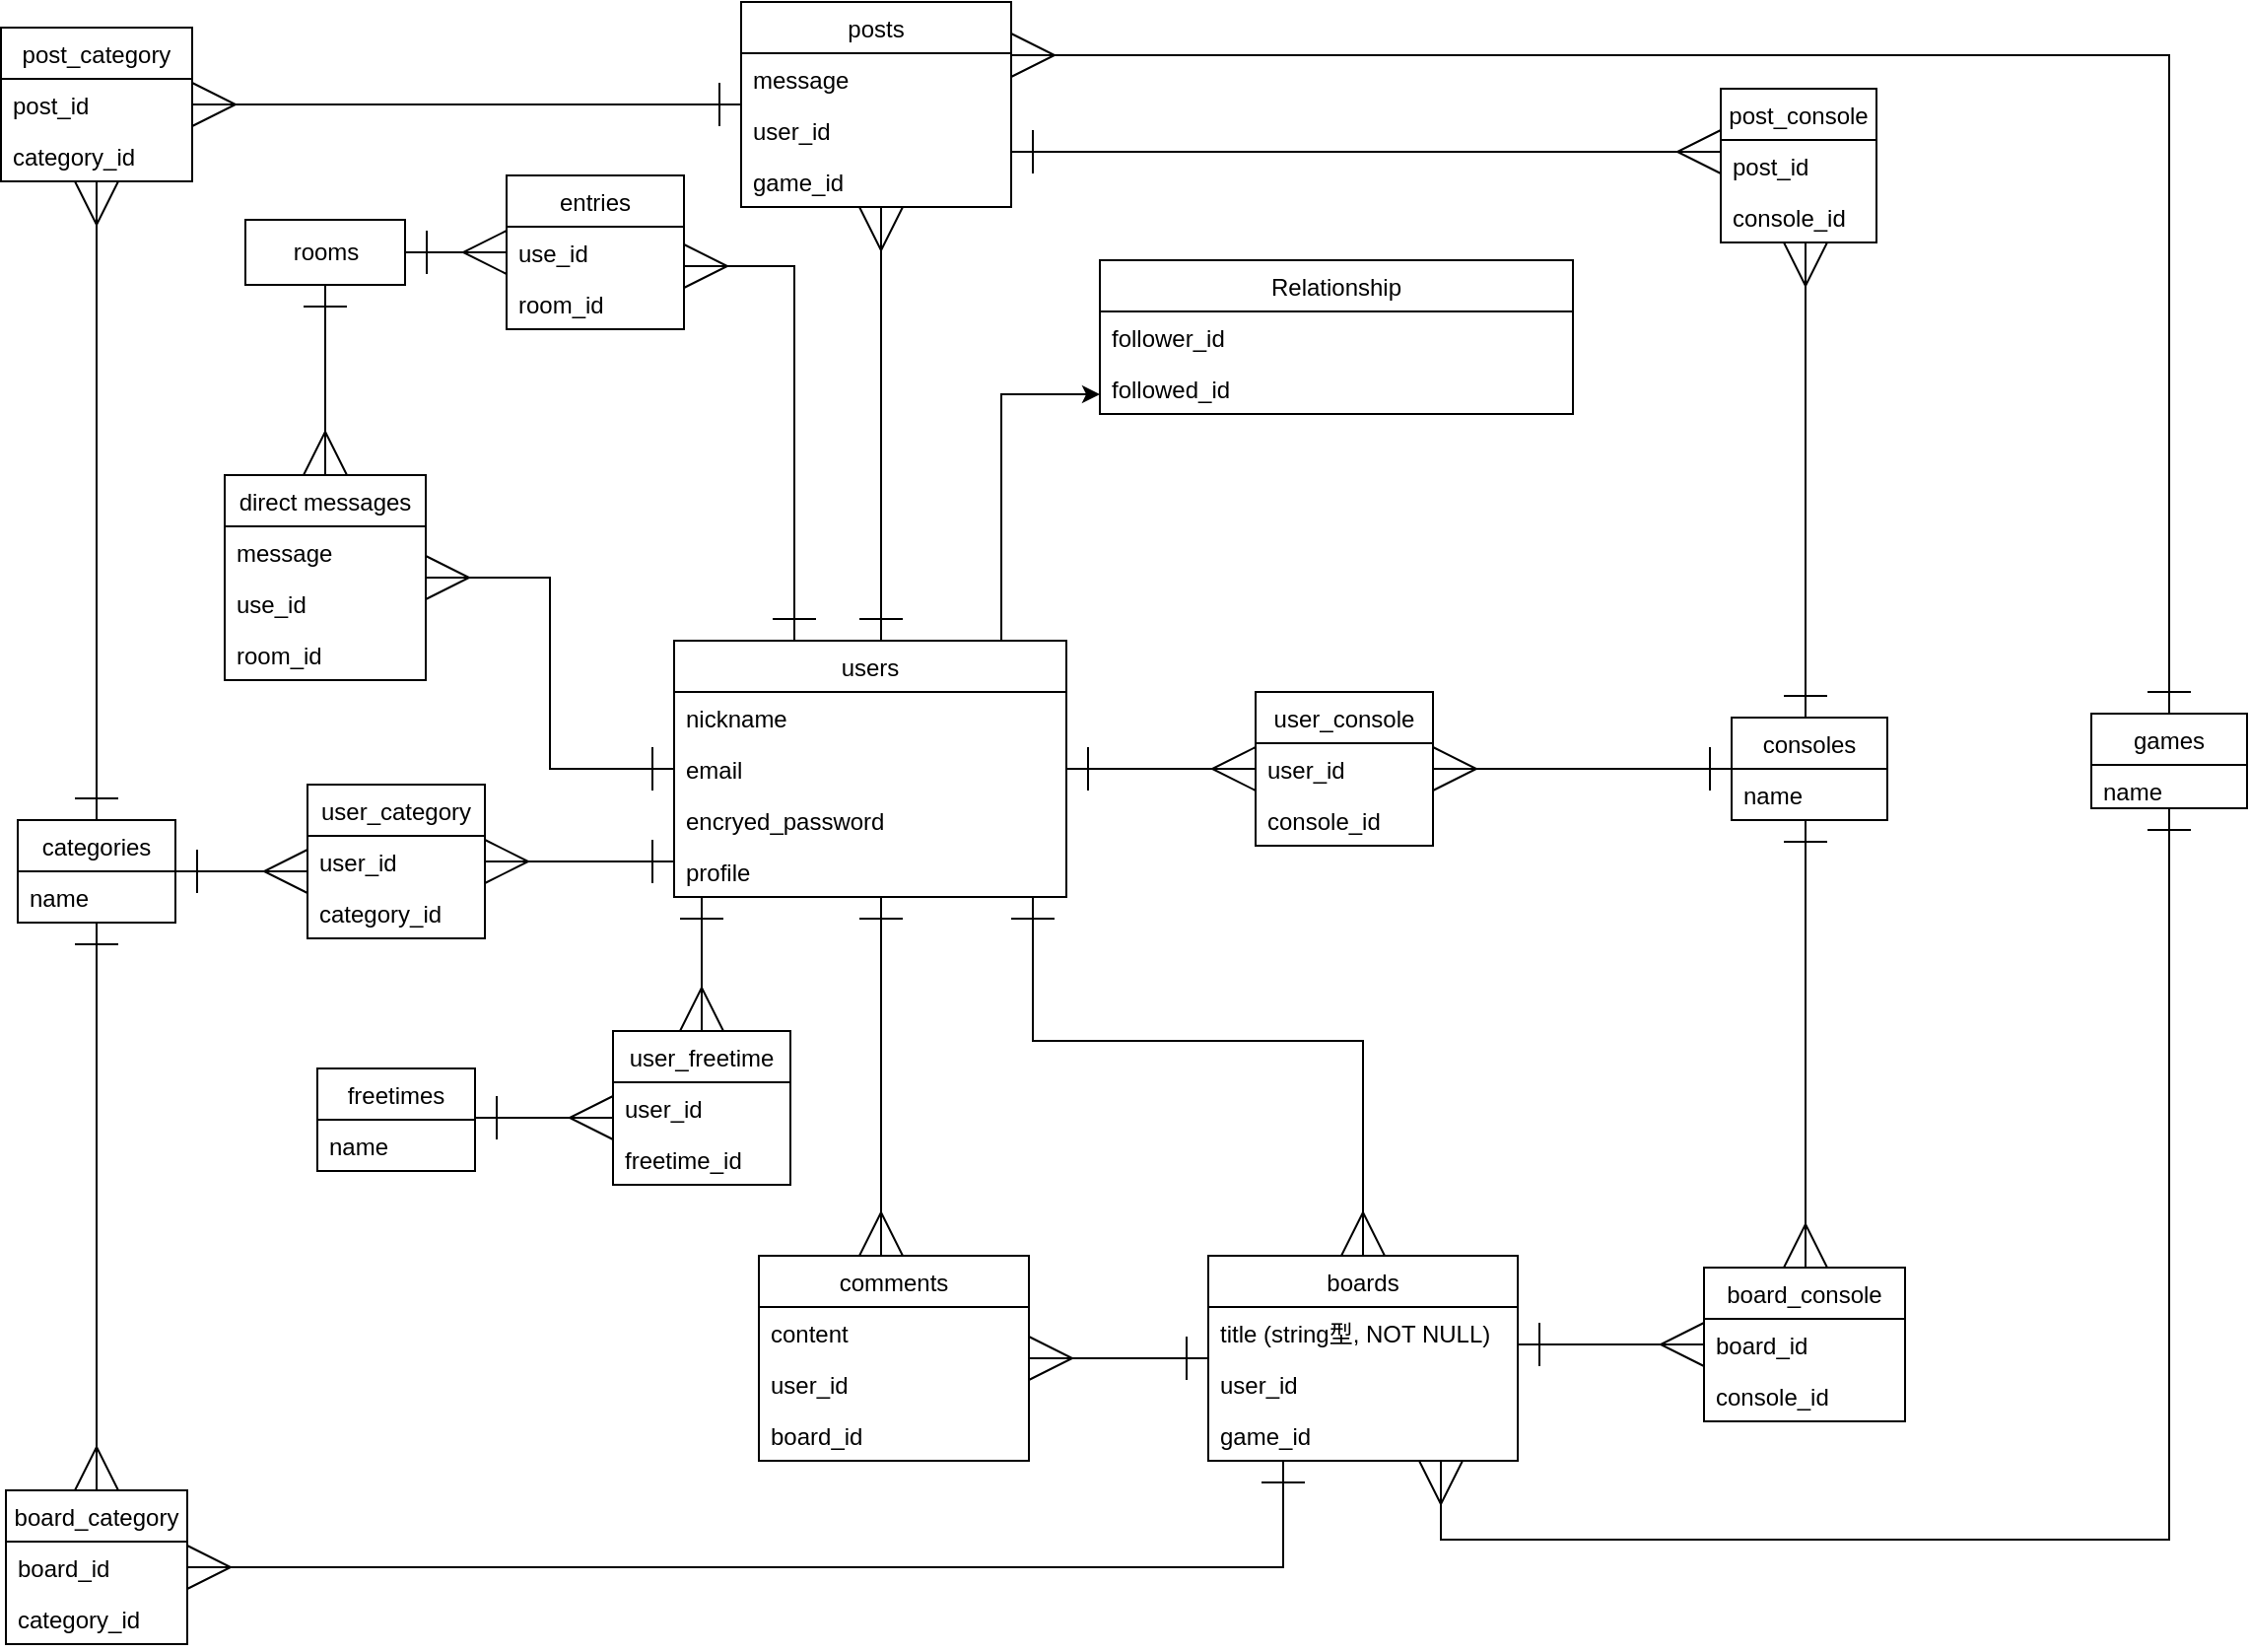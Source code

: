 <mxfile version="13.10.0" type="embed">
    <diagram id="thug11Nl31hr-oBTfxYa" name="ページ1">
        <mxGraphModel dx="845" dy="969" grid="0" gridSize="10" guides="1" tooltips="1" connect="0" arrows="1" fold="1" page="0" pageScale="1" pageWidth="827" pageHeight="1169" background="none" math="0" shadow="0">
            <root>
                <mxCell id="0"/>
                <mxCell id="1" parent="0"/>
                <mxCell id="30" style="edgeStyle=elbowEdgeStyle;rounded=0;orthogonalLoop=1;jettySize=auto;elbow=vertical;html=1;endArrow=ERmany;endFill=0;startArrow=ERone;startFill=0;endSize=20;startSize=20;" parent="1" source="2" target="11" edge="1">
                    <mxGeometry relative="1" as="geometry">
                        <mxPoint x="180" y="105" as="sourcePoint"/>
                        <Array as="points">
                            <mxPoint x="200" y="36"/>
                            <mxPoint x="490" y="-100"/>
                            <mxPoint x="130" y="500"/>
                            <mxPoint x="250" y="400"/>
                            <mxPoint x="230" y="420"/>
                            <mxPoint x="450" y="492"/>
                        </Array>
                    </mxGeometry>
                </mxCell>
                <mxCell id="31" style="edgeStyle=elbowEdgeStyle;rounded=0;orthogonalLoop=1;jettySize=auto;elbow=vertical;html=1;endArrow=ERmany;endFill=0;startSize=20;endSize=20;startArrow=ERone;startFill=0;" parent="1" source="2" target="15" edge="1">
                    <mxGeometry relative="1" as="geometry">
                        <mxPoint x="149" y="250" as="sourcePoint"/>
                        <Array as="points">
                            <mxPoint x="277" y="303"/>
                            <mxPoint x="446" y="322"/>
                            <mxPoint x="261" y="329"/>
                            <mxPoint x="370" y="405"/>
                            <mxPoint x="446" y="375"/>
                            <mxPoint x="476" y="217"/>
                            <mxPoint x="280" y="400"/>
                            <mxPoint x="240" y="520"/>
                            <mxPoint x="260" y="520"/>
                            <mxPoint x="180" y="559"/>
                            <mxPoint x="180" y="598"/>
                            <mxPoint x="170" y="560"/>
                            <mxPoint x="140" y="572"/>
                            <mxPoint x="400" y="572"/>
                            <mxPoint x="160" y="560"/>
                            <mxPoint x="140" y="580"/>
                        </Array>
                    </mxGeometry>
                </mxCell>
                <mxCell id="48" style="edgeStyle=orthogonalEdgeStyle;rounded=0;orthogonalLoop=1;jettySize=auto;html=1;endArrow=ERmany;endFill=0;startArrow=ERone;startFill=0;endSize=20;startSize=20;" parent="1" source="2" target="45" edge="1">
                    <mxGeometry relative="1" as="geometry">
                        <Array as="points">
                            <mxPoint x="374" y="165"/>
                            <mxPoint x="374" y="165"/>
                        </Array>
                    </mxGeometry>
                </mxCell>
                <mxCell id="49" style="edgeStyle=orthogonalEdgeStyle;rounded=0;orthogonalLoop=1;jettySize=auto;html=1;endArrow=ERone;endFill=0;startArrow=ERmany;startFill=0;endSize=20;startSize=20;" parent="1" source="45" target="32" edge="1">
                    <mxGeometry relative="1" as="geometry"/>
                </mxCell>
                <mxCell id="56" style="edgeStyle=orthogonalEdgeStyle;rounded=0;orthogonalLoop=1;jettySize=auto;html=1;endArrow=ERmany;endFill=0;startArrow=ERone;startFill=0;endSize=20;startSize=20;" parent="1" source="2" target="53" edge="1">
                    <mxGeometry relative="1" as="geometry">
                        <mxPoint x="330" y="167" as="sourcePoint"/>
                        <Array as="points">
                            <mxPoint x="56" y="212"/>
                            <mxPoint x="56" y="212"/>
                        </Array>
                    </mxGeometry>
                </mxCell>
                <mxCell id="57" style="edgeStyle=orthogonalEdgeStyle;rounded=0;orthogonalLoop=1;jettySize=auto;html=1;endArrow=ERone;endFill=0;startArrow=ERmany;startFill=0;endSize=20;startSize=20;" parent="1" source="53" target="39" edge="1">
                    <mxGeometry relative="1" as="geometry">
                        <Array as="points">
                            <mxPoint x="-93" y="217"/>
                            <mxPoint x="-93" y="217"/>
                        </Array>
                    </mxGeometry>
                </mxCell>
                <mxCell id="58" style="edgeStyle=orthogonalEdgeStyle;rounded=0;orthogonalLoop=1;jettySize=auto;html=1;endArrow=ERmany;endFill=0;startArrow=ERone;startFill=0;endSize=20;startSize=20;" parent="1" source="2" target="50" edge="1">
                    <mxGeometry relative="1" as="geometry">
                        <mxPoint x="330" y="219" as="sourcePoint"/>
                        <Array as="points">
                            <mxPoint x="109" y="289"/>
                            <mxPoint x="109" y="289"/>
                        </Array>
                    </mxGeometry>
                </mxCell>
                <mxCell id="59" style="edgeStyle=orthogonalEdgeStyle;rounded=0;orthogonalLoop=1;jettySize=auto;html=1;endArrow=ERone;endFill=0;startArrow=ERmany;startFill=0;endSize=20;startSize=20;" parent="1" source="50" target="42" edge="1">
                    <mxGeometry relative="1" as="geometry">
                        <Array as="points">
                            <mxPoint x="7" y="342"/>
                            <mxPoint x="7" y="342"/>
                        </Array>
                    </mxGeometry>
                </mxCell>
                <mxCell id="83" style="edgeStyle=orthogonalEdgeStyle;rounded=0;orthogonalLoop=1;jettySize=auto;html=1;startArrow=ERone;startFill=0;startSize=20;endArrow=ERmany;endFill=0;endSize=20;" parent="1" source="2" target="64" edge="1">
                    <mxGeometry relative="1" as="geometry">
                        <Array as="points">
                            <mxPoint x="200" y="335"/>
                            <mxPoint x="200" y="335"/>
                        </Array>
                    </mxGeometry>
                </mxCell>
                <mxCell id="114" value="" style="edgeStyle=orthogonalEdgeStyle;rounded=0;orthogonalLoop=1;jettySize=auto;html=1;endArrow=ERmany;endFill=0;startArrow=ERone;startFill=0;endSize=20;startSize=20;" parent="1" source="2" target="109" edge="1">
                    <mxGeometry relative="1" as="geometry">
                        <Array as="points">
                            <mxPoint x="156" y="-90"/>
                        </Array>
                    </mxGeometry>
                </mxCell>
                <mxCell id="132" value="" style="edgeStyle=orthogonalEdgeStyle;rounded=0;orthogonalLoop=1;jettySize=auto;html=1;" parent="1" source="2" target="127" edge="1">
                    <mxGeometry relative="1" as="geometry">
                        <Array as="points">
                            <mxPoint x="261" y="-25"/>
                        </Array>
                    </mxGeometry>
                </mxCell>
                <mxCell id="2" value="users" style="swimlane;fontStyle=0;childLayout=stackLayout;horizontal=1;startSize=26;fillColor=none;horizontalStack=0;resizeParent=1;resizeParentMax=0;resizeLast=0;collapsible=1;marginBottom=0;" parent="1" vertex="1">
                    <mxGeometry x="95" y="100" width="199" height="130" as="geometry"/>
                </mxCell>
                <mxCell id="3" value="nickname " style="text;strokeColor=none;fillColor=none;align=left;verticalAlign=top;spacingLeft=4;spacingRight=4;overflow=hidden;rotatable=0;points=[[0,0.5],[1,0.5]];portConstraint=eastwest;" parent="2" vertex="1">
                    <mxGeometry y="26" width="199" height="26" as="geometry"/>
                </mxCell>
                <mxCell id="4" value="email " style="text;strokeColor=none;fillColor=none;align=left;verticalAlign=top;spacingLeft=4;spacingRight=4;overflow=hidden;rotatable=0;points=[[0,0.5],[1,0.5]];portConstraint=eastwest;" parent="2" vertex="1">
                    <mxGeometry y="52" width="199" height="26" as="geometry"/>
                </mxCell>
                <mxCell id="5" value="encryed_password " style="text;strokeColor=none;fillColor=none;align=left;verticalAlign=top;spacingLeft=4;spacingRight=4;overflow=hidden;rotatable=0;points=[[0,0.5],[1,0.5]];portConstraint=eastwest;" parent="2" vertex="1">
                    <mxGeometry y="78" width="199" height="26" as="geometry"/>
                </mxCell>
                <mxCell id="8" value="profile " style="text;strokeColor=none;fillColor=none;align=left;verticalAlign=top;spacingLeft=4;spacingRight=4;overflow=hidden;rotatable=0;points=[[0,0.5],[1,0.5]];portConstraint=eastwest;" parent="2" vertex="1">
                    <mxGeometry y="104" width="199" height="26" as="geometry"/>
                </mxCell>
                <mxCell id="70" value="" style="edgeStyle=orthogonalEdgeStyle;rounded=0;orthogonalLoop=1;jettySize=auto;html=1;endArrow=ERmany;endFill=0;startArrow=ERone;startFill=0;endSize=20;startSize=20;" parent="1" source="15" target="64" edge="1">
                    <mxGeometry relative="1" as="geometry">
                        <Array as="points">
                            <mxPoint x="318" y="464"/>
                            <mxPoint x="318" y="464"/>
                        </Array>
                    </mxGeometry>
                </mxCell>
                <mxCell id="74" value="" style="edgeStyle=orthogonalEdgeStyle;rounded=0;orthogonalLoop=1;jettySize=auto;html=1;startArrow=ERone;startFill=0;startSize=20;endArrow=ERmany;endFill=0;endSize=20;" parent="1" source="32" target="71" edge="1">
                    <mxGeometry relative="1" as="geometry">
                        <mxPoint x="630" y="160" as="sourcePoint"/>
                        <Array as="points">
                            <mxPoint x="669" y="346"/>
                            <mxPoint x="669" y="346"/>
                        </Array>
                    </mxGeometry>
                </mxCell>
                <mxCell id="78" value="" style="edgeStyle=orthogonalEdgeStyle;rounded=0;orthogonalLoop=1;jettySize=auto;html=1;startArrow=ERone;startFill=0;startSize=20;endArrow=ERmany;endFill=0;endSize=20;" parent="1" source="39" target="75" edge="1">
                    <mxGeometry relative="1" as="geometry">
                        <Array as="points"/>
                    </mxGeometry>
                </mxCell>
                <mxCell id="87" style="edgeStyle=orthogonalEdgeStyle;rounded=0;orthogonalLoop=1;jettySize=auto;html=1;endArrow=ERone;endFill=0;startArrow=ERmany;startFill=0;endSize=20;startSize=20;" parent="1" source="75" target="15" edge="1">
                    <mxGeometry relative="1" as="geometry">
                        <Array as="points">
                            <mxPoint x="404" y="570"/>
                        </Array>
                    </mxGeometry>
                </mxCell>
                <mxCell id="88" style="edgeStyle=orthogonalEdgeStyle;rounded=0;orthogonalLoop=1;jettySize=auto;html=1;endArrow=ERone;endFill=0;startArrow=ERmany;startFill=0;endSize=20;startSize=20;" parent="1" source="71" target="15" edge="1">
                    <mxGeometry relative="1" as="geometry">
                        <Array as="points">
                            <mxPoint x="573" y="457"/>
                            <mxPoint x="573" y="457"/>
                        </Array>
                    </mxGeometry>
                </mxCell>
                <mxCell id="89" style="edgeStyle=orthogonalEdgeStyle;rounded=0;orthogonalLoop=1;jettySize=auto;html=1;endArrow=ERmany;endFill=0;startArrow=ERone;startFill=0;endSize=20;startSize=20;" parent="1" source="60" target="15" edge="1">
                    <mxGeometry relative="1" as="geometry">
                        <Array as="points">
                            <mxPoint x="854" y="556"/>
                            <mxPoint x="484" y="556"/>
                        </Array>
                    </mxGeometry>
                </mxCell>
                <mxCell id="101" value="" style="edgeStyle=orthogonalEdgeStyle;rounded=0;orthogonalLoop=1;jettySize=auto;html=1;endArrow=ERmany;endFill=0;startArrow=ERone;startFill=0;startSize=20;endSize=20;" parent="1" source="39" target="99" edge="1">
                    <mxGeometry relative="1" as="geometry"/>
                </mxCell>
                <mxCell id="104" value="" style="edgeStyle=orthogonalEdgeStyle;rounded=0;orthogonalLoop=1;jettySize=auto;html=1;endSize=20;startSize=20;endArrow=ERmany;endFill=0;startArrow=ERone;startFill=0;" parent="1" source="32" target="102" edge="1">
                    <mxGeometry relative="1" as="geometry">
                        <Array as="points">
                            <mxPoint x="669" y="23"/>
                            <mxPoint x="669" y="23"/>
                        </Array>
                    </mxGeometry>
                </mxCell>
                <mxCell id="94" style="edgeStyle=orthogonalEdgeStyle;rounded=0;orthogonalLoop=1;jettySize=auto;html=1;endArrow=ERmany;endFill=0;startSize=20;endSize=20;startArrow=ERone;startFill=0;" parent="1" source="60" target="11" edge="1">
                    <mxGeometry relative="1" as="geometry">
                        <Array as="points">
                            <mxPoint x="854" y="-197"/>
                        </Array>
                    </mxGeometry>
                </mxCell>
                <mxCell id="105" style="edgeStyle=orthogonalEdgeStyle;rounded=0;orthogonalLoop=1;jettySize=auto;html=1;startArrow=ERmany;startFill=0;endArrow=ERone;endFill=0;startSize=20;endSize=20;" parent="1" source="102" target="11" edge="1">
                    <mxGeometry relative="1" as="geometry">
                        <Array as="points">
                            <mxPoint x="367" y="-148"/>
                            <mxPoint x="367" y="-148"/>
                        </Array>
                    </mxGeometry>
                </mxCell>
                <mxCell id="106" style="edgeStyle=orthogonalEdgeStyle;rounded=0;orthogonalLoop=1;jettySize=auto;html=1;startArrow=ERmany;startFill=0;endArrow=ERone;endFill=0;endSize=20;startSize=20;" parent="1" source="99" target="11" edge="1">
                    <mxGeometry relative="1" as="geometry">
                        <Array as="points"/>
                    </mxGeometry>
                </mxCell>
                <mxCell id="11" value="posts" style="swimlane;fontStyle=0;childLayout=stackLayout;horizontal=1;startSize=26;fillColor=none;horizontalStack=0;resizeParent=1;resizeParentMax=0;resizeLast=0;collapsible=1;marginBottom=0;" parent="1" vertex="1">
                    <mxGeometry x="129" y="-224" width="137" height="104" as="geometry"/>
                </mxCell>
                <mxCell id="13" value="message" style="text;strokeColor=none;fillColor=none;align=left;verticalAlign=top;spacingLeft=4;spacingRight=4;overflow=hidden;rotatable=0;points=[[0,0.5],[1,0.5]];portConstraint=eastwest;" parent="11" vertex="1">
                    <mxGeometry y="26" width="137" height="26" as="geometry"/>
                </mxCell>
                <mxCell id="14" value="user_id" style="text;strokeColor=none;fillColor=none;align=left;verticalAlign=top;spacingLeft=4;spacingRight=4;overflow=hidden;rotatable=0;points=[[0,0.5],[1,0.5]];portConstraint=eastwest;" parent="11" vertex="1">
                    <mxGeometry y="52" width="137" height="26" as="geometry"/>
                </mxCell>
                <mxCell id="19" value="game_id" style="text;strokeColor=none;fillColor=none;align=left;verticalAlign=top;spacingLeft=4;spacingRight=4;overflow=hidden;rotatable=0;points=[[0,0.5],[1,0.5]];portConstraint=eastwest;" parent="11" vertex="1">
                    <mxGeometry y="78" width="137" height="26" as="geometry"/>
                </mxCell>
                <mxCell id="50" value="user_freetime" style="swimlane;fontStyle=0;childLayout=stackLayout;horizontal=1;startSize=26;fillColor=none;horizontalStack=0;resizeParent=1;resizeParentMax=0;resizeLast=0;collapsible=1;marginBottom=0;" parent="1" vertex="1">
                    <mxGeometry x="64" y="298" width="90" height="78" as="geometry"/>
                </mxCell>
                <mxCell id="51" value="user_id" style="text;strokeColor=none;fillColor=none;align=left;verticalAlign=top;spacingLeft=4;spacingRight=4;overflow=hidden;rotatable=0;points=[[0,0.5],[1,0.5]];portConstraint=eastwest;" parent="50" vertex="1">
                    <mxGeometry y="26" width="90" height="26" as="geometry"/>
                </mxCell>
                <mxCell id="52" value="freetime_id" style="text;strokeColor=none;fillColor=none;align=left;verticalAlign=top;spacingLeft=4;spacingRight=4;overflow=hidden;rotatable=0;points=[[0,0.5],[1,0.5]];portConstraint=eastwest;" parent="50" vertex="1">
                    <mxGeometry y="52" width="90" height="26" as="geometry"/>
                </mxCell>
                <mxCell id="53" value="user_category" style="swimlane;fontStyle=0;childLayout=stackLayout;horizontal=1;startSize=26;fillColor=none;horizontalStack=0;resizeParent=1;resizeParentMax=0;resizeLast=0;collapsible=1;marginBottom=0;" parent="1" vertex="1">
                    <mxGeometry x="-91" y="173" width="90" height="78" as="geometry"/>
                </mxCell>
                <mxCell id="54" value="user_id" style="text;strokeColor=none;fillColor=none;align=left;verticalAlign=top;spacingLeft=4;spacingRight=4;overflow=hidden;rotatable=0;points=[[0,0.5],[1,0.5]];portConstraint=eastwest;" parent="53" vertex="1">
                    <mxGeometry y="26" width="90" height="26" as="geometry"/>
                </mxCell>
                <mxCell id="55" value="category_id" style="text;strokeColor=none;fillColor=none;align=left;verticalAlign=top;spacingLeft=4;spacingRight=4;overflow=hidden;rotatable=0;points=[[0,0.5],[1,0.5]];portConstraint=eastwest;" parent="53" vertex="1">
                    <mxGeometry y="52" width="90" height="26" as="geometry"/>
                </mxCell>
                <mxCell id="39" value="categories" style="swimlane;fontStyle=0;childLayout=stackLayout;horizontal=1;startSize=26;fillColor=none;horizontalStack=0;resizeParent=1;resizeParentMax=0;resizeLast=0;collapsible=1;marginBottom=0;" parent="1" vertex="1">
                    <mxGeometry x="-238" y="191" width="80" height="52" as="geometry"/>
                </mxCell>
                <mxCell id="41" value="name" style="text;strokeColor=none;fillColor=none;align=left;verticalAlign=top;spacingLeft=4;spacingRight=4;overflow=hidden;rotatable=0;points=[[0,0.5],[1,0.5]];portConstraint=eastwest;" parent="39" vertex="1">
                    <mxGeometry y="26" width="80" height="26" as="geometry"/>
                </mxCell>
                <mxCell id="45" value="user_console" style="swimlane;fontStyle=0;childLayout=stackLayout;horizontal=1;startSize=26;fillColor=none;horizontalStack=0;resizeParent=1;resizeParentMax=0;resizeLast=0;collapsible=1;marginBottom=0;" parent="1" vertex="1">
                    <mxGeometry x="390" y="126" width="90" height="78" as="geometry"/>
                </mxCell>
                <mxCell id="46" value="user_id" style="text;strokeColor=none;fillColor=none;align=left;verticalAlign=top;spacingLeft=4;spacingRight=4;overflow=hidden;rotatable=0;points=[[0,0.5],[1,0.5]];portConstraint=eastwest;" parent="45" vertex="1">
                    <mxGeometry y="26" width="90" height="26" as="geometry"/>
                </mxCell>
                <mxCell id="47" value="console_id" style="text;strokeColor=none;fillColor=none;align=left;verticalAlign=top;spacingLeft=4;spacingRight=4;overflow=hidden;rotatable=0;points=[[0,0.5],[1,0.5]];portConstraint=eastwest;" parent="45" vertex="1">
                    <mxGeometry y="52" width="90" height="26" as="geometry"/>
                </mxCell>
                <mxCell id="102" value="post_console" style="swimlane;fontStyle=0;childLayout=stackLayout;horizontal=1;startSize=26;fillColor=none;horizontalStack=0;resizeParent=1;resizeParentMax=0;resizeLast=0;collapsible=1;marginBottom=0;" parent="1" vertex="1">
                    <mxGeometry x="626" y="-180" width="79" height="78" as="geometry"/>
                </mxCell>
                <mxCell id="103" value="post_id" style="text;strokeColor=none;fillColor=none;align=left;verticalAlign=top;spacingLeft=4;spacingRight=4;overflow=hidden;rotatable=0;points=[[0,0.5],[1,0.5]];portConstraint=eastwest;" parent="102" vertex="1">
                    <mxGeometry y="26" width="79" height="26" as="geometry"/>
                </mxCell>
                <mxCell id="108" value="console_id" style="text;strokeColor=none;fillColor=none;align=left;verticalAlign=top;spacingLeft=4;spacingRight=4;overflow=hidden;rotatable=0;points=[[0,0.5],[1,0.5]];portConstraint=eastwest;" parent="102" vertex="1">
                    <mxGeometry y="52" width="79" height="26" as="geometry"/>
                </mxCell>
                <mxCell id="32" value="consoles" style="swimlane;fontStyle=0;childLayout=stackLayout;horizontal=1;startSize=26;fillColor=none;horizontalStack=0;resizeParent=1;resizeParentMax=0;resizeLast=0;collapsible=1;marginBottom=0;" parent="1" vertex="1">
                    <mxGeometry x="631.5" y="139" width="79" height="52" as="geometry"/>
                </mxCell>
                <mxCell id="34" value="name" style="text;strokeColor=none;fillColor=none;align=left;verticalAlign=top;spacingLeft=4;spacingRight=4;overflow=hidden;rotatable=0;points=[[0,0.5],[1,0.5]];portConstraint=eastwest;" parent="32" vertex="1">
                    <mxGeometry y="26" width="79" height="26" as="geometry"/>
                </mxCell>
                <mxCell id="60" value="games" style="swimlane;fontStyle=0;childLayout=stackLayout;horizontal=1;startSize=26;fillColor=none;horizontalStack=0;resizeParent=1;resizeParentMax=0;resizeLast=0;collapsible=1;marginBottom=0;" parent="1" vertex="1">
                    <mxGeometry x="814" y="137" width="79" height="48" as="geometry"/>
                </mxCell>
                <mxCell id="61" value="name" style="text;strokeColor=none;fillColor=none;align=left;verticalAlign=top;spacingLeft=4;spacingRight=4;overflow=hidden;rotatable=0;points=[[0,0.5],[1,0.5]];portConstraint=eastwest;" parent="60" vertex="1">
                    <mxGeometry y="26" width="79" height="22" as="geometry"/>
                </mxCell>
                <mxCell id="99" value="post_category" style="swimlane;fontStyle=0;childLayout=stackLayout;horizontal=1;startSize=26;fillColor=none;horizontalStack=0;resizeParent=1;resizeParentMax=0;resizeLast=0;collapsible=1;marginBottom=0;" parent="1" vertex="1">
                    <mxGeometry x="-246.5" y="-211" width="97" height="78" as="geometry"/>
                </mxCell>
                <mxCell id="100" value="post_id" style="text;strokeColor=none;fillColor=none;align=left;verticalAlign=top;spacingLeft=4;spacingRight=4;overflow=hidden;rotatable=0;points=[[0,0.5],[1,0.5]];portConstraint=eastwest;" parent="99" vertex="1">
                    <mxGeometry y="26" width="97" height="26" as="geometry"/>
                </mxCell>
                <mxCell id="107" value="category_id" style="text;strokeColor=none;fillColor=none;align=left;verticalAlign=top;spacingLeft=4;spacingRight=4;overflow=hidden;rotatable=0;points=[[0,0.5],[1,0.5]];portConstraint=eastwest;" parent="99" vertex="1">
                    <mxGeometry y="52" width="97" height="26" as="geometry"/>
                </mxCell>
                <mxCell id="42" value="freetimes" style="swimlane;fontStyle=0;childLayout=stackLayout;horizontal=1;startSize=26;fillColor=none;horizontalStack=0;resizeParent=1;resizeParentMax=0;resizeLast=0;collapsible=1;marginBottom=0;" parent="1" vertex="1">
                    <mxGeometry x="-86" y="317" width="80" height="52" as="geometry"/>
                </mxCell>
                <mxCell id="44" value="name" style="text;strokeColor=none;fillColor=none;align=left;verticalAlign=top;spacingLeft=4;spacingRight=4;overflow=hidden;rotatable=0;points=[[0,0.5],[1,0.5]];portConstraint=eastwest;" parent="42" vertex="1">
                    <mxGeometry y="26" width="80" height="26" as="geometry"/>
                </mxCell>
                <mxCell id="64" value="comments" style="swimlane;fontStyle=0;childLayout=stackLayout;horizontal=1;startSize=26;fillColor=none;horizontalStack=0;resizeParent=1;resizeParentMax=0;resizeLast=0;collapsible=1;marginBottom=0;" parent="1" vertex="1">
                    <mxGeometry x="138" y="412" width="137" height="104" as="geometry"/>
                </mxCell>
                <mxCell id="65" value="content" style="text;strokeColor=none;fillColor=none;align=left;verticalAlign=top;spacingLeft=4;spacingRight=4;overflow=hidden;rotatable=0;points=[[0,0.5],[1,0.5]];portConstraint=eastwest;" parent="64" vertex="1">
                    <mxGeometry y="26" width="137" height="26" as="geometry"/>
                </mxCell>
                <mxCell id="66" value="user_id" style="text;strokeColor=none;fillColor=none;align=left;verticalAlign=top;spacingLeft=4;spacingRight=4;overflow=hidden;rotatable=0;points=[[0,0.5],[1,0.5]];portConstraint=eastwest;" parent="64" vertex="1">
                    <mxGeometry y="52" width="137" height="26" as="geometry"/>
                </mxCell>
                <mxCell id="69" value="board_id" style="text;strokeColor=none;fillColor=none;align=left;verticalAlign=top;spacingLeft=4;spacingRight=4;overflow=hidden;rotatable=0;points=[[0,0.5],[1,0.5]];portConstraint=eastwest;" parent="64" vertex="1">
                    <mxGeometry y="78" width="137" height="26" as="geometry"/>
                </mxCell>
                <mxCell id="15" value="boards" style="swimlane;fontStyle=0;childLayout=stackLayout;horizontal=1;startSize=26;fillColor=none;horizontalStack=0;resizeParent=1;resizeParentMax=0;resizeLast=0;collapsible=1;marginBottom=0;" parent="1" vertex="1">
                    <mxGeometry x="366" y="412" width="157" height="104" as="geometry"/>
                </mxCell>
                <mxCell id="16" value="title (string型, NOT NULL)" style="text;strokeColor=none;fillColor=none;align=left;verticalAlign=top;spacingLeft=4;spacingRight=4;overflow=hidden;rotatable=0;points=[[0,0.5],[1,0.5]];portConstraint=eastwest;" parent="15" vertex="1">
                    <mxGeometry y="26" width="157" height="26" as="geometry"/>
                </mxCell>
                <mxCell id="17" value="user_id" style="text;strokeColor=none;fillColor=none;align=left;verticalAlign=top;spacingLeft=4;spacingRight=4;overflow=hidden;rotatable=0;points=[[0,0.5],[1,0.5]];portConstraint=eastwest;" parent="15" vertex="1">
                    <mxGeometry y="52" width="157" height="26" as="geometry"/>
                </mxCell>
                <mxCell id="86" value="game_id" style="text;strokeColor=none;fillColor=none;align=left;verticalAlign=top;spacingLeft=4;spacingRight=4;overflow=hidden;rotatable=0;points=[[0,0.5],[1,0.5]];portConstraint=eastwest;" parent="15" vertex="1">
                    <mxGeometry y="78" width="157" height="26" as="geometry"/>
                </mxCell>
                <mxCell id="75" value="board_category" style="swimlane;fontStyle=0;childLayout=stackLayout;horizontal=1;startSize=26;fillColor=none;horizontalStack=0;resizeParent=1;resizeParentMax=0;resizeLast=0;collapsible=1;marginBottom=0;" parent="1" vertex="1">
                    <mxGeometry x="-244" y="531" width="92" height="78" as="geometry"/>
                </mxCell>
                <mxCell id="76" value="board_id" style="text;strokeColor=none;fillColor=none;align=left;verticalAlign=top;spacingLeft=4;spacingRight=4;overflow=hidden;rotatable=0;points=[[0,0.5],[1,0.5]];portConstraint=eastwest;" parent="75" vertex="1">
                    <mxGeometry y="26" width="92" height="26" as="geometry"/>
                </mxCell>
                <mxCell id="77" value="category_id" style="text;strokeColor=none;fillColor=none;align=left;verticalAlign=top;spacingLeft=4;spacingRight=4;overflow=hidden;rotatable=0;points=[[0,0.5],[1,0.5]];portConstraint=eastwest;" parent="75" vertex="1">
                    <mxGeometry y="52" width="92" height="26" as="geometry"/>
                </mxCell>
                <mxCell id="71" value="board_console" style="swimlane;fontStyle=0;childLayout=stackLayout;horizontal=1;startSize=26;fillColor=none;horizontalStack=0;resizeParent=1;resizeParentMax=0;resizeLast=0;collapsible=1;marginBottom=0;" parent="1" vertex="1">
                    <mxGeometry x="617.5" y="418" width="102" height="78" as="geometry"/>
                </mxCell>
                <mxCell id="72" value="board_id" style="text;strokeColor=none;fillColor=none;align=left;verticalAlign=top;spacingLeft=4;spacingRight=4;overflow=hidden;rotatable=0;points=[[0,0.5],[1,0.5]];portConstraint=eastwest;" parent="71" vertex="1">
                    <mxGeometry y="26" width="102" height="26" as="geometry"/>
                </mxCell>
                <mxCell id="73" value="console_id" style="text;strokeColor=none;fillColor=none;align=left;verticalAlign=top;spacingLeft=4;spacingRight=4;overflow=hidden;rotatable=0;points=[[0,0.5],[1,0.5]];portConstraint=eastwest;" parent="71" vertex="1">
                    <mxGeometry y="52" width="102" height="26" as="geometry"/>
                </mxCell>
                <mxCell id="124" value="" style="edgeStyle=orthogonalEdgeStyle;rounded=0;orthogonalLoop=1;jettySize=auto;html=1;endArrow=ERone;endFill=0;startArrow=ERmany;startFill=0;endSize=20;startSize=20;" parent="1" source="109" target="126" edge="1">
                    <mxGeometry relative="1" as="geometry">
                        <mxPoint x="-37.0" y="-97.0" as="targetPoint"/>
                    </mxGeometry>
                </mxCell>
                <mxCell id="109" value="entries" style="swimlane;fontStyle=0;childLayout=stackLayout;horizontal=1;startSize=26;fillColor=none;horizontalStack=0;resizeParent=1;resizeParentMax=0;resizeLast=0;collapsible=1;marginBottom=0;" parent="1" vertex="1">
                    <mxGeometry x="10" y="-136" width="90" height="78" as="geometry"/>
                </mxCell>
                <mxCell id="112" value="use_id" style="text;strokeColor=none;fillColor=none;align=left;verticalAlign=top;spacingLeft=4;spacingRight=4;overflow=hidden;rotatable=0;points=[[0,0.5],[1,0.5]];portConstraint=eastwest;" parent="109" vertex="1">
                    <mxGeometry y="26" width="90" height="26" as="geometry"/>
                </mxCell>
                <mxCell id="113" value="room_id" style="text;strokeColor=none;fillColor=none;align=left;verticalAlign=top;spacingLeft=4;spacingRight=4;overflow=hidden;rotatable=0;points=[[0,0.5],[1,0.5]];portConstraint=eastwest;" parent="109" vertex="1">
                    <mxGeometry y="52" width="90" height="26" as="geometry"/>
                </mxCell>
                <mxCell id="119" style="edgeStyle=orthogonalEdgeStyle;rounded=0;orthogonalLoop=1;jettySize=auto;html=1;endArrow=ERone;endFill=0;startSize=20;endSize=20;startArrow=ERmany;startFill=0;" parent="1" source="115" target="2" edge="1">
                    <mxGeometry relative="1" as="geometry"/>
                </mxCell>
                <mxCell id="115" value="direct messages" style="swimlane;fontStyle=0;childLayout=stackLayout;horizontal=1;startSize=26;fillColor=none;horizontalStack=0;resizeParent=1;resizeParentMax=0;resizeLast=0;collapsible=1;marginBottom=0;" parent="1" vertex="1">
                    <mxGeometry x="-133" y="16" width="102" height="104" as="geometry"/>
                </mxCell>
                <mxCell id="116" value="message" style="text;strokeColor=none;fillColor=none;align=left;verticalAlign=top;spacingLeft=4;spacingRight=4;overflow=hidden;rotatable=0;points=[[0,0.5],[1,0.5]];portConstraint=eastwest;" parent="115" vertex="1">
                    <mxGeometry y="26" width="102" height="26" as="geometry"/>
                </mxCell>
                <mxCell id="120" value="use_id" style="text;strokeColor=none;fillColor=none;align=left;verticalAlign=top;spacingLeft=4;spacingRight=4;overflow=hidden;rotatable=0;points=[[0,0.5],[1,0.5]];portConstraint=eastwest;" parent="115" vertex="1">
                    <mxGeometry y="52" width="102" height="26" as="geometry"/>
                </mxCell>
                <mxCell id="117" value="room_id" style="text;strokeColor=none;fillColor=none;align=left;verticalAlign=top;spacingLeft=4;spacingRight=4;overflow=hidden;rotatable=0;points=[[0,0.5],[1,0.5]];portConstraint=eastwest;" parent="115" vertex="1">
                    <mxGeometry y="78" width="102" height="26" as="geometry"/>
                </mxCell>
                <mxCell id="125" style="edgeStyle=orthogonalEdgeStyle;rounded=0;orthogonalLoop=1;jettySize=auto;html=1;endSize=20;startSize=20;endArrow=ERmany;endFill=0;startArrow=ERone;startFill=0;" parent="1" source="126" target="115" edge="1">
                    <mxGeometry relative="1" as="geometry">
                        <mxPoint x="-82" y="-71" as="sourcePoint"/>
                    </mxGeometry>
                </mxCell>
                <mxCell id="126" value="rooms" style="rounded=0;whiteSpace=wrap;html=1;" parent="1" vertex="1">
                    <mxGeometry x="-122.5" y="-113.5" width="81" height="33" as="geometry"/>
                </mxCell>
                <mxCell id="127" value="Relationship" style="swimlane;fontStyle=0;childLayout=stackLayout;horizontal=1;startSize=26;fillColor=none;horizontalStack=0;resizeParent=1;resizeParentMax=0;resizeLast=0;collapsible=1;marginBottom=0;" parent="1" vertex="1">
                    <mxGeometry x="311" y="-93" width="240" height="78" as="geometry"/>
                </mxCell>
                <mxCell id="128" value="follower_id" style="text;strokeColor=none;fillColor=none;align=left;verticalAlign=top;spacingLeft=4;spacingRight=4;overflow=hidden;rotatable=0;points=[[0,0.5],[1,0.5]];portConstraint=eastwest;" parent="127" vertex="1">
                    <mxGeometry y="26" width="240" height="26" as="geometry"/>
                </mxCell>
                <mxCell id="129" value="followed_id" style="text;strokeColor=none;fillColor=none;align=left;verticalAlign=top;spacingLeft=4;spacingRight=4;overflow=hidden;rotatable=0;points=[[0,0.5],[1,0.5]];portConstraint=eastwest;" parent="127" vertex="1">
                    <mxGeometry y="52" width="240" height="26" as="geometry"/>
                </mxCell>
            </root>
        </mxGraphModel>
    </diagram>
</mxfile>